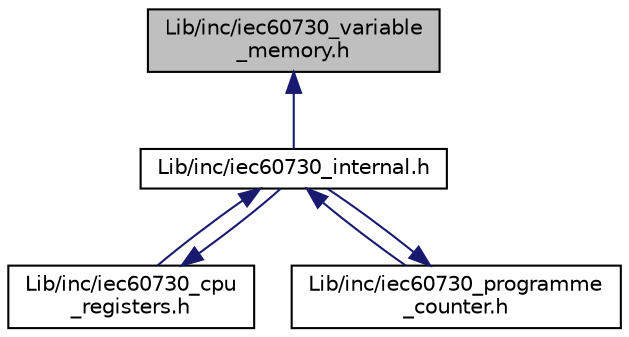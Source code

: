 digraph "Lib/inc/iec60730_variable_memory.h"
{
 // LATEX_PDF_SIZE
  edge [fontname="Helvetica",fontsize="10",labelfontname="Helvetica",labelfontsize="10"];
  node [fontname="Helvetica",fontsize="10",shape=record];
  Node1 [label="Lib/inc/iec60730_variable\l_memory.h",height=0.2,width=0.4,color="black", fillcolor="grey75", style="filled", fontcolor="black",tooltip="Variable memory check."];
  Node1 -> Node2 [dir="back",color="midnightblue",fontsize="10",style="solid",fontname="Helvetica"];
  Node2 [label="Lib/inc/iec60730_internal.h",height=0.2,width=0.4,color="black", fillcolor="white", style="filled",URL="$iec60730__internal_8h.html",tooltip="Internal definitions."];
  Node2 -> Node3 [dir="back",color="midnightblue",fontsize="10",style="solid",fontname="Helvetica"];
  Node3 [label="Lib/inc/iec60730_cpu\l_registers.h",height=0.2,width=0.4,color="black", fillcolor="white", style="filled",URL="$iec60730__cpu__registers_8h.html",tooltip="CPU Registers check."];
  Node3 -> Node2 [dir="back",color="midnightblue",fontsize="10",style="solid",fontname="Helvetica"];
  Node2 -> Node4 [dir="back",color="midnightblue",fontsize="10",style="solid",fontname="Helvetica"];
  Node4 [label="Lib/inc/iec60730_programme\l_counter.h",height=0.2,width=0.4,color="black", fillcolor="white", style="filled",URL="$iec60730__programme__counter_8h.html",tooltip="Program Counter check."];
  Node4 -> Node2 [dir="back",color="midnightblue",fontsize="10",style="solid",fontname="Helvetica"];
}
